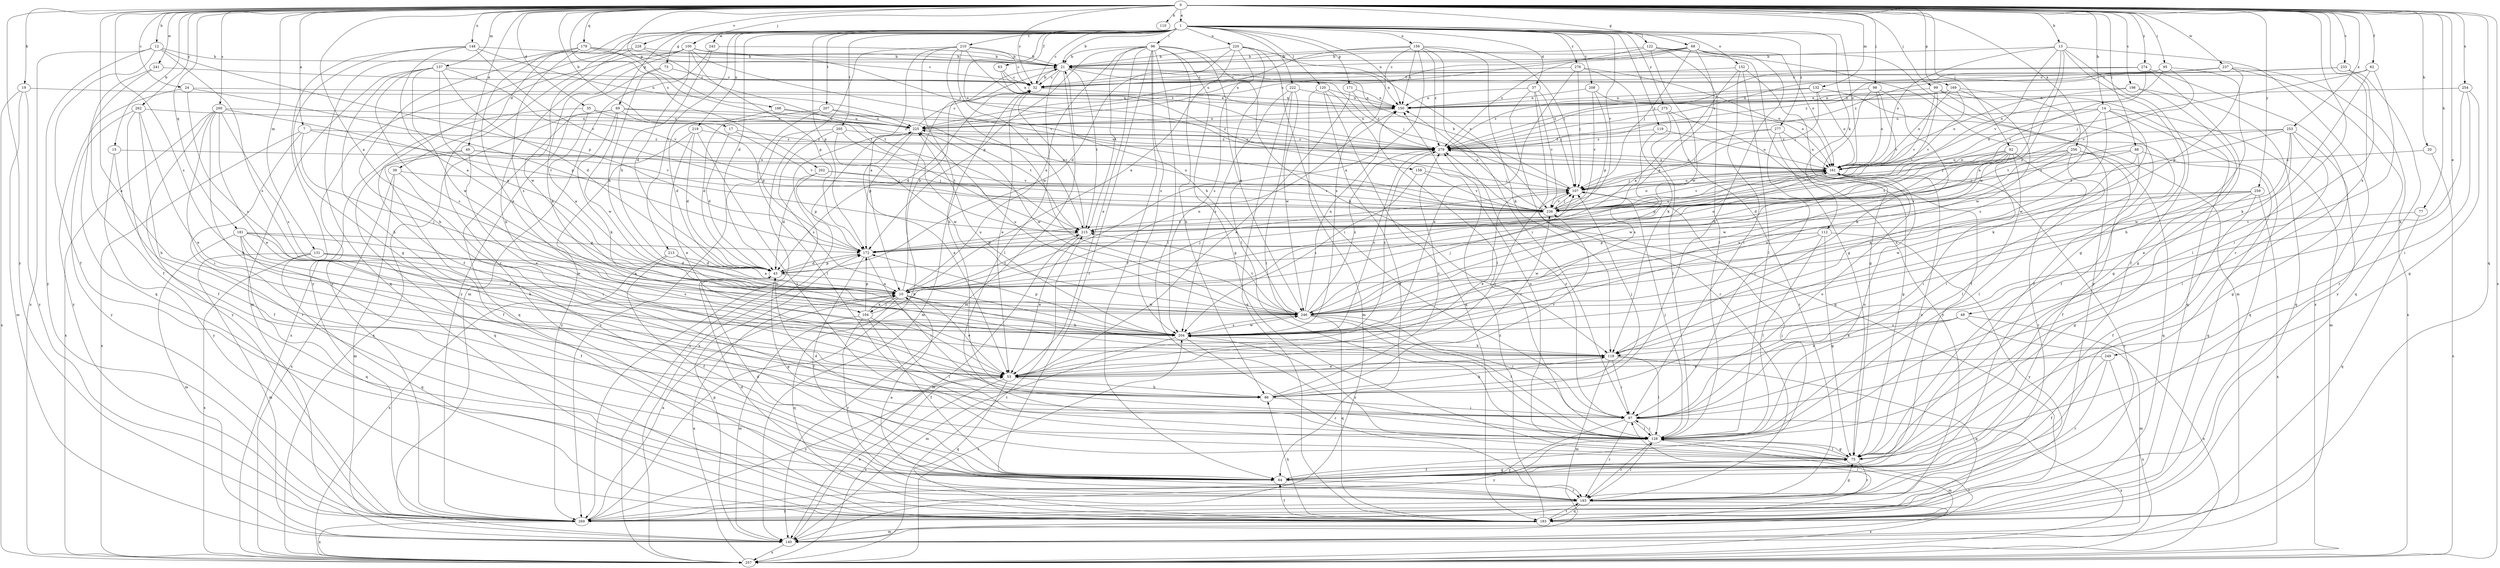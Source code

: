 strict digraph  {
0;
1;
7;
10;
12;
13;
14;
15;
17;
19;
20;
21;
24;
32;
35;
37;
39;
43;
48;
49;
53;
62;
63;
64;
68;
69;
73;
75;
77;
86;
88;
92;
95;
96;
97;
98;
99;
100;
104;
107;
110;
112;
118;
119;
120;
122;
128;
131;
132;
137;
140;
148;
150;
152;
156;
158;
161;
166;
169;
171;
172;
179;
181;
183;
193;
198;
200;
202;
204;
205;
207;
208;
210;
213;
215;
219;
220;
222;
225;
228;
233;
236;
237;
241;
243;
246;
249;
253;
254;
256;
257;
259;
262;
269;
274;
275;
276;
277;
279;
0 -> 1  [label=a];
0 -> 7  [label=a];
0 -> 10  [label=a];
0 -> 12  [label=b];
0 -> 13  [label=b];
0 -> 14  [label=b];
0 -> 15  [label=b];
0 -> 17  [label=b];
0 -> 19  [label=b];
0 -> 20  [label=b];
0 -> 24  [label=c];
0 -> 32  [label=c];
0 -> 35  [label=d];
0 -> 48  [label=e];
0 -> 49  [label=e];
0 -> 53  [label=e];
0 -> 62  [label=f];
0 -> 68  [label=g];
0 -> 77  [label=h];
0 -> 88  [label=i];
0 -> 92  [label=i];
0 -> 95  [label=i];
0 -> 98  [label=j];
0 -> 99  [label=j];
0 -> 100  [label=j];
0 -> 110  [label=k];
0 -> 131  [label=m];
0 -> 132  [label=m];
0 -> 137  [label=m];
0 -> 148  [label=n];
0 -> 166  [label=p];
0 -> 169  [label=p];
0 -> 179  [label=q];
0 -> 181  [label=q];
0 -> 183  [label=q];
0 -> 193  [label=r];
0 -> 198  [label=s];
0 -> 200  [label=s];
0 -> 202  [label=s];
0 -> 204  [label=s];
0 -> 228  [label=v];
0 -> 233  [label=v];
0 -> 237  [label=w];
0 -> 241  [label=w];
0 -> 249  [label=x];
0 -> 253  [label=x];
0 -> 254  [label=x];
0 -> 256  [label=x];
0 -> 257  [label=x];
0 -> 259  [label=y];
0 -> 262  [label=y];
0 -> 269  [label=y];
0 -> 274  [label=z];
1 -> 21  [label=b];
1 -> 32  [label=c];
1 -> 37  [label=d];
1 -> 39  [label=d];
1 -> 43  [label=d];
1 -> 53  [label=e];
1 -> 63  [label=f];
1 -> 69  [label=g];
1 -> 73  [label=g];
1 -> 96  [label=i];
1 -> 112  [label=k];
1 -> 119  [label=l];
1 -> 120  [label=l];
1 -> 122  [label=l];
1 -> 150  [label=n];
1 -> 152  [label=o];
1 -> 156  [label=o];
1 -> 158  [label=o];
1 -> 161  [label=o];
1 -> 171  [label=p];
1 -> 172  [label=p];
1 -> 193  [label=r];
1 -> 205  [label=t];
1 -> 207  [label=t];
1 -> 208  [label=t];
1 -> 210  [label=t];
1 -> 213  [label=t];
1 -> 219  [label=u];
1 -> 220  [label=u];
1 -> 222  [label=u];
1 -> 236  [label=v];
1 -> 243  [label=w];
1 -> 275  [label=z];
1 -> 276  [label=z];
1 -> 277  [label=z];
7 -> 104  [label=j];
7 -> 193  [label=r];
7 -> 236  [label=v];
7 -> 257  [label=x];
7 -> 279  [label=z];
10 -> 21  [label=b];
10 -> 53  [label=e];
10 -> 104  [label=j];
10 -> 107  [label=j];
10 -> 118  [label=k];
10 -> 183  [label=q];
10 -> 215  [label=t];
10 -> 246  [label=w];
12 -> 21  [label=b];
12 -> 64  [label=f];
12 -> 172  [label=p];
12 -> 204  [label=s];
12 -> 257  [label=x];
12 -> 269  [label=y];
13 -> 10  [label=a];
13 -> 21  [label=b];
13 -> 64  [label=f];
13 -> 75  [label=g];
13 -> 161  [label=o];
13 -> 236  [label=v];
13 -> 246  [label=w];
13 -> 257  [label=x];
14 -> 118  [label=k];
14 -> 140  [label=m];
14 -> 161  [label=o];
14 -> 183  [label=q];
14 -> 215  [label=t];
14 -> 225  [label=u];
14 -> 246  [label=w];
15 -> 64  [label=f];
15 -> 161  [label=o];
15 -> 269  [label=y];
17 -> 43  [label=d];
17 -> 236  [label=v];
17 -> 279  [label=z];
19 -> 140  [label=m];
19 -> 150  [label=n];
19 -> 257  [label=x];
19 -> 269  [label=y];
20 -> 161  [label=o];
20 -> 257  [label=x];
21 -> 32  [label=c];
21 -> 107  [label=j];
21 -> 128  [label=l];
21 -> 140  [label=m];
21 -> 150  [label=n];
21 -> 215  [label=t];
24 -> 150  [label=n];
24 -> 172  [label=p];
24 -> 204  [label=s];
24 -> 269  [label=y];
32 -> 21  [label=b];
32 -> 43  [label=d];
32 -> 53  [label=e];
32 -> 140  [label=m];
32 -> 150  [label=n];
35 -> 10  [label=a];
35 -> 225  [label=u];
35 -> 257  [label=x];
35 -> 279  [label=z];
37 -> 107  [label=j];
37 -> 150  [label=n];
37 -> 183  [label=q];
37 -> 193  [label=r];
37 -> 236  [label=v];
39 -> 97  [label=i];
39 -> 107  [label=j];
39 -> 140  [label=m];
39 -> 257  [label=x];
43 -> 10  [label=a];
43 -> 75  [label=g];
43 -> 172  [label=p];
48 -> 53  [label=e];
48 -> 118  [label=k];
48 -> 140  [label=m];
48 -> 204  [label=s];
48 -> 257  [label=x];
49 -> 53  [label=e];
49 -> 64  [label=f];
49 -> 161  [label=o];
49 -> 183  [label=q];
49 -> 236  [label=v];
53 -> 86  [label=h];
53 -> 107  [label=j];
53 -> 183  [label=q];
53 -> 236  [label=v];
53 -> 257  [label=x];
53 -> 269  [label=y];
62 -> 32  [label=c];
62 -> 97  [label=i];
62 -> 107  [label=j];
62 -> 118  [label=k];
63 -> 32  [label=c];
63 -> 150  [label=n];
63 -> 236  [label=v];
64 -> 43  [label=d];
64 -> 75  [label=g];
64 -> 107  [label=j];
64 -> 193  [label=r];
68 -> 10  [label=a];
68 -> 21  [label=b];
68 -> 32  [label=c];
68 -> 86  [label=h];
68 -> 107  [label=j];
68 -> 161  [label=o];
68 -> 225  [label=u];
68 -> 269  [label=y];
68 -> 279  [label=z];
69 -> 118  [label=k];
69 -> 172  [label=p];
69 -> 183  [label=q];
69 -> 225  [label=u];
69 -> 246  [label=w];
69 -> 257  [label=x];
69 -> 279  [label=z];
73 -> 10  [label=a];
73 -> 32  [label=c];
73 -> 269  [label=y];
75 -> 64  [label=f];
75 -> 128  [label=l];
75 -> 150  [label=n];
75 -> 161  [label=o];
75 -> 193  [label=r];
75 -> 204  [label=s];
77 -> 183  [label=q];
77 -> 215  [label=t];
86 -> 97  [label=i];
86 -> 107  [label=j];
86 -> 118  [label=k];
86 -> 236  [label=v];
86 -> 279  [label=z];
88 -> 97  [label=i];
88 -> 161  [label=o];
88 -> 183  [label=q];
88 -> 204  [label=s];
88 -> 236  [label=v];
92 -> 43  [label=d];
92 -> 97  [label=i];
92 -> 128  [label=l];
92 -> 161  [label=o];
92 -> 193  [label=r];
92 -> 204  [label=s];
92 -> 215  [label=t];
92 -> 246  [label=w];
95 -> 32  [label=c];
95 -> 86  [label=h];
95 -> 161  [label=o];
95 -> 236  [label=v];
95 -> 279  [label=z];
96 -> 10  [label=a];
96 -> 21  [label=b];
96 -> 53  [label=e];
96 -> 64  [label=f];
96 -> 75  [label=g];
96 -> 86  [label=h];
96 -> 118  [label=k];
96 -> 128  [label=l];
96 -> 172  [label=p];
96 -> 193  [label=r];
96 -> 204  [label=s];
96 -> 215  [label=t];
96 -> 246  [label=w];
97 -> 128  [label=l];
97 -> 161  [label=o];
97 -> 193  [label=r];
97 -> 257  [label=x];
97 -> 269  [label=y];
97 -> 279  [label=z];
98 -> 64  [label=f];
98 -> 118  [label=k];
98 -> 150  [label=n];
98 -> 161  [label=o];
98 -> 236  [label=v];
99 -> 64  [label=f];
99 -> 150  [label=n];
99 -> 183  [label=q];
99 -> 215  [label=t];
99 -> 236  [label=v];
100 -> 21  [label=b];
100 -> 43  [label=d];
100 -> 64  [label=f];
100 -> 86  [label=h];
100 -> 118  [label=k];
100 -> 172  [label=p];
100 -> 236  [label=v];
100 -> 279  [label=z];
104 -> 10  [label=a];
104 -> 64  [label=f];
104 -> 128  [label=l];
104 -> 140  [label=m];
104 -> 150  [label=n];
104 -> 172  [label=p];
104 -> 193  [label=r];
107 -> 21  [label=b];
107 -> 53  [label=e];
107 -> 161  [label=o];
107 -> 236  [label=v];
112 -> 75  [label=g];
112 -> 128  [label=l];
112 -> 172  [label=p];
112 -> 246  [label=w];
112 -> 269  [label=y];
118 -> 53  [label=e];
118 -> 97  [label=i];
118 -> 128  [label=l];
118 -> 140  [label=m];
118 -> 183  [label=q];
119 -> 161  [label=o];
119 -> 204  [label=s];
119 -> 279  [label=z];
120 -> 64  [label=f];
120 -> 128  [label=l];
120 -> 140  [label=m];
120 -> 150  [label=n];
120 -> 183  [label=q];
122 -> 21  [label=b];
122 -> 75  [label=g];
122 -> 128  [label=l];
122 -> 140  [label=m];
122 -> 225  [label=u];
122 -> 246  [label=w];
128 -> 43  [label=d];
128 -> 75  [label=g];
128 -> 97  [label=i];
128 -> 107  [label=j];
128 -> 140  [label=m];
128 -> 161  [label=o];
128 -> 193  [label=r];
128 -> 269  [label=y];
131 -> 10  [label=a];
131 -> 43  [label=d];
131 -> 140  [label=m];
131 -> 183  [label=q];
131 -> 204  [label=s];
131 -> 257  [label=x];
132 -> 64  [label=f];
132 -> 107  [label=j];
132 -> 150  [label=n];
132 -> 161  [label=o];
132 -> 279  [label=z];
137 -> 10  [label=a];
137 -> 32  [label=c];
137 -> 43  [label=d];
137 -> 86  [label=h];
137 -> 140  [label=m];
137 -> 204  [label=s];
137 -> 236  [label=v];
137 -> 246  [label=w];
140 -> 53  [label=e];
140 -> 128  [label=l];
140 -> 172  [label=p];
140 -> 257  [label=x];
148 -> 10  [label=a];
148 -> 21  [label=b];
148 -> 75  [label=g];
148 -> 225  [label=u];
148 -> 236  [label=v];
148 -> 269  [label=y];
150 -> 225  [label=u];
152 -> 10  [label=a];
152 -> 32  [label=c];
152 -> 75  [label=g];
152 -> 97  [label=i];
152 -> 128  [label=l];
156 -> 10  [label=a];
156 -> 21  [label=b];
156 -> 97  [label=i];
156 -> 107  [label=j];
156 -> 118  [label=k];
156 -> 150  [label=n];
156 -> 204  [label=s];
156 -> 225  [label=u];
156 -> 279  [label=z];
158 -> 107  [label=j];
158 -> 204  [label=s];
158 -> 236  [label=v];
161 -> 107  [label=j];
161 -> 172  [label=p];
161 -> 236  [label=v];
161 -> 269  [label=y];
161 -> 279  [label=z];
166 -> 43  [label=d];
166 -> 161  [label=o];
166 -> 225  [label=u];
169 -> 150  [label=n];
169 -> 161  [label=o];
169 -> 204  [label=s];
169 -> 236  [label=v];
169 -> 246  [label=w];
169 -> 279  [label=z];
171 -> 53  [label=e];
171 -> 150  [label=n];
171 -> 279  [label=z];
172 -> 43  [label=d];
172 -> 64  [label=f];
172 -> 97  [label=i];
172 -> 161  [label=o];
179 -> 21  [label=b];
179 -> 32  [label=c];
179 -> 86  [label=h];
179 -> 183  [label=q];
179 -> 204  [label=s];
179 -> 215  [label=t];
181 -> 64  [label=f];
181 -> 118  [label=k];
181 -> 140  [label=m];
181 -> 172  [label=p];
181 -> 183  [label=q];
181 -> 204  [label=s];
181 -> 246  [label=w];
183 -> 64  [label=f];
183 -> 86  [label=h];
183 -> 97  [label=i];
183 -> 140  [label=m];
183 -> 193  [label=r];
183 -> 279  [label=z];
193 -> 10  [label=a];
193 -> 43  [label=d];
193 -> 75  [label=g];
193 -> 128  [label=l];
193 -> 183  [label=q];
193 -> 257  [label=x];
193 -> 269  [label=y];
198 -> 75  [label=g];
198 -> 150  [label=n];
198 -> 161  [label=o];
198 -> 183  [label=q];
200 -> 53  [label=e];
200 -> 86  [label=h];
200 -> 97  [label=i];
200 -> 204  [label=s];
200 -> 215  [label=t];
200 -> 225  [label=u];
200 -> 257  [label=x];
200 -> 269  [label=y];
202 -> 43  [label=d];
202 -> 107  [label=j];
202 -> 172  [label=p];
202 -> 236  [label=v];
204 -> 118  [label=k];
204 -> 140  [label=m];
204 -> 172  [label=p];
204 -> 193  [label=r];
204 -> 225  [label=u];
204 -> 246  [label=w];
204 -> 279  [label=z];
205 -> 204  [label=s];
205 -> 215  [label=t];
205 -> 246  [label=w];
205 -> 269  [label=y];
205 -> 279  [label=z];
207 -> 43  [label=d];
207 -> 128  [label=l];
207 -> 215  [label=t];
207 -> 225  [label=u];
208 -> 150  [label=n];
208 -> 161  [label=o];
208 -> 172  [label=p];
208 -> 236  [label=v];
210 -> 10  [label=a];
210 -> 21  [label=b];
210 -> 32  [label=c];
210 -> 86  [label=h];
210 -> 215  [label=t];
210 -> 246  [label=w];
210 -> 269  [label=y];
210 -> 279  [label=z];
213 -> 10  [label=a];
213 -> 43  [label=d];
213 -> 64  [label=f];
213 -> 257  [label=x];
215 -> 32  [label=c];
215 -> 53  [label=e];
215 -> 140  [label=m];
215 -> 161  [label=o];
215 -> 172  [label=p];
219 -> 43  [label=d];
219 -> 53  [label=e];
219 -> 128  [label=l];
219 -> 269  [label=y];
219 -> 279  [label=z];
220 -> 10  [label=a];
220 -> 21  [label=b];
220 -> 43  [label=d];
220 -> 97  [label=i];
220 -> 128  [label=l];
220 -> 204  [label=s];
220 -> 236  [label=v];
222 -> 128  [label=l];
222 -> 150  [label=n];
222 -> 183  [label=q];
222 -> 204  [label=s];
222 -> 246  [label=w];
225 -> 32  [label=c];
225 -> 53  [label=e];
225 -> 172  [label=p];
225 -> 246  [label=w];
225 -> 257  [label=x];
225 -> 279  [label=z];
228 -> 21  [label=b];
228 -> 215  [label=t];
228 -> 246  [label=w];
228 -> 269  [label=y];
233 -> 32  [label=c];
233 -> 128  [label=l];
233 -> 183  [label=q];
233 -> 279  [label=z];
236 -> 107  [label=j];
236 -> 150  [label=n];
236 -> 161  [label=o];
236 -> 215  [label=t];
236 -> 225  [label=u];
237 -> 32  [label=c];
237 -> 172  [label=p];
237 -> 193  [label=r];
237 -> 257  [label=x];
237 -> 279  [label=z];
241 -> 32  [label=c];
241 -> 64  [label=f];
241 -> 183  [label=q];
243 -> 21  [label=b];
243 -> 140  [label=m];
243 -> 10  [label=h];
246 -> 21  [label=b];
246 -> 97  [label=i];
246 -> 107  [label=j];
246 -> 128  [label=l];
246 -> 150  [label=n];
246 -> 183  [label=q];
246 -> 204  [label=s];
246 -> 215  [label=t];
246 -> 225  [label=u];
246 -> 279  [label=z];
249 -> 53  [label=e];
249 -> 64  [label=f];
249 -> 193  [label=r];
249 -> 257  [label=x];
253 -> 53  [label=e];
253 -> 75  [label=g];
253 -> 128  [label=l];
253 -> 215  [label=t];
253 -> 236  [label=v];
253 -> 246  [label=w];
253 -> 279  [label=z];
254 -> 75  [label=g];
254 -> 97  [label=i];
254 -> 118  [label=k];
254 -> 150  [label=n];
256 -> 64  [label=f];
256 -> 107  [label=j];
256 -> 128  [label=l];
256 -> 161  [label=o];
256 -> 183  [label=q];
256 -> 204  [label=s];
256 -> 246  [label=w];
257 -> 10  [label=a];
257 -> 204  [label=s];
257 -> 215  [label=t];
257 -> 225  [label=u];
259 -> 10  [label=a];
259 -> 64  [label=f];
259 -> 75  [label=g];
259 -> 236  [label=v];
259 -> 246  [label=w];
259 -> 257  [label=x];
262 -> 53  [label=e];
262 -> 64  [label=f];
262 -> 86  [label=h];
262 -> 225  [label=u];
262 -> 269  [label=y];
269 -> 10  [label=a];
269 -> 21  [label=b];
269 -> 257  [label=x];
274 -> 32  [label=c];
274 -> 75  [label=g];
274 -> 236  [label=v];
274 -> 269  [label=y];
274 -> 279  [label=z];
275 -> 128  [label=l];
275 -> 193  [label=r];
275 -> 225  [label=u];
275 -> 269  [label=y];
276 -> 32  [label=c];
276 -> 53  [label=e];
276 -> 107  [label=j];
276 -> 118  [label=k];
276 -> 161  [label=o];
277 -> 75  [label=g];
277 -> 97  [label=i];
277 -> 107  [label=j];
277 -> 161  [label=o];
277 -> 279  [label=z];
279 -> 161  [label=o];
279 -> 204  [label=s];
}
